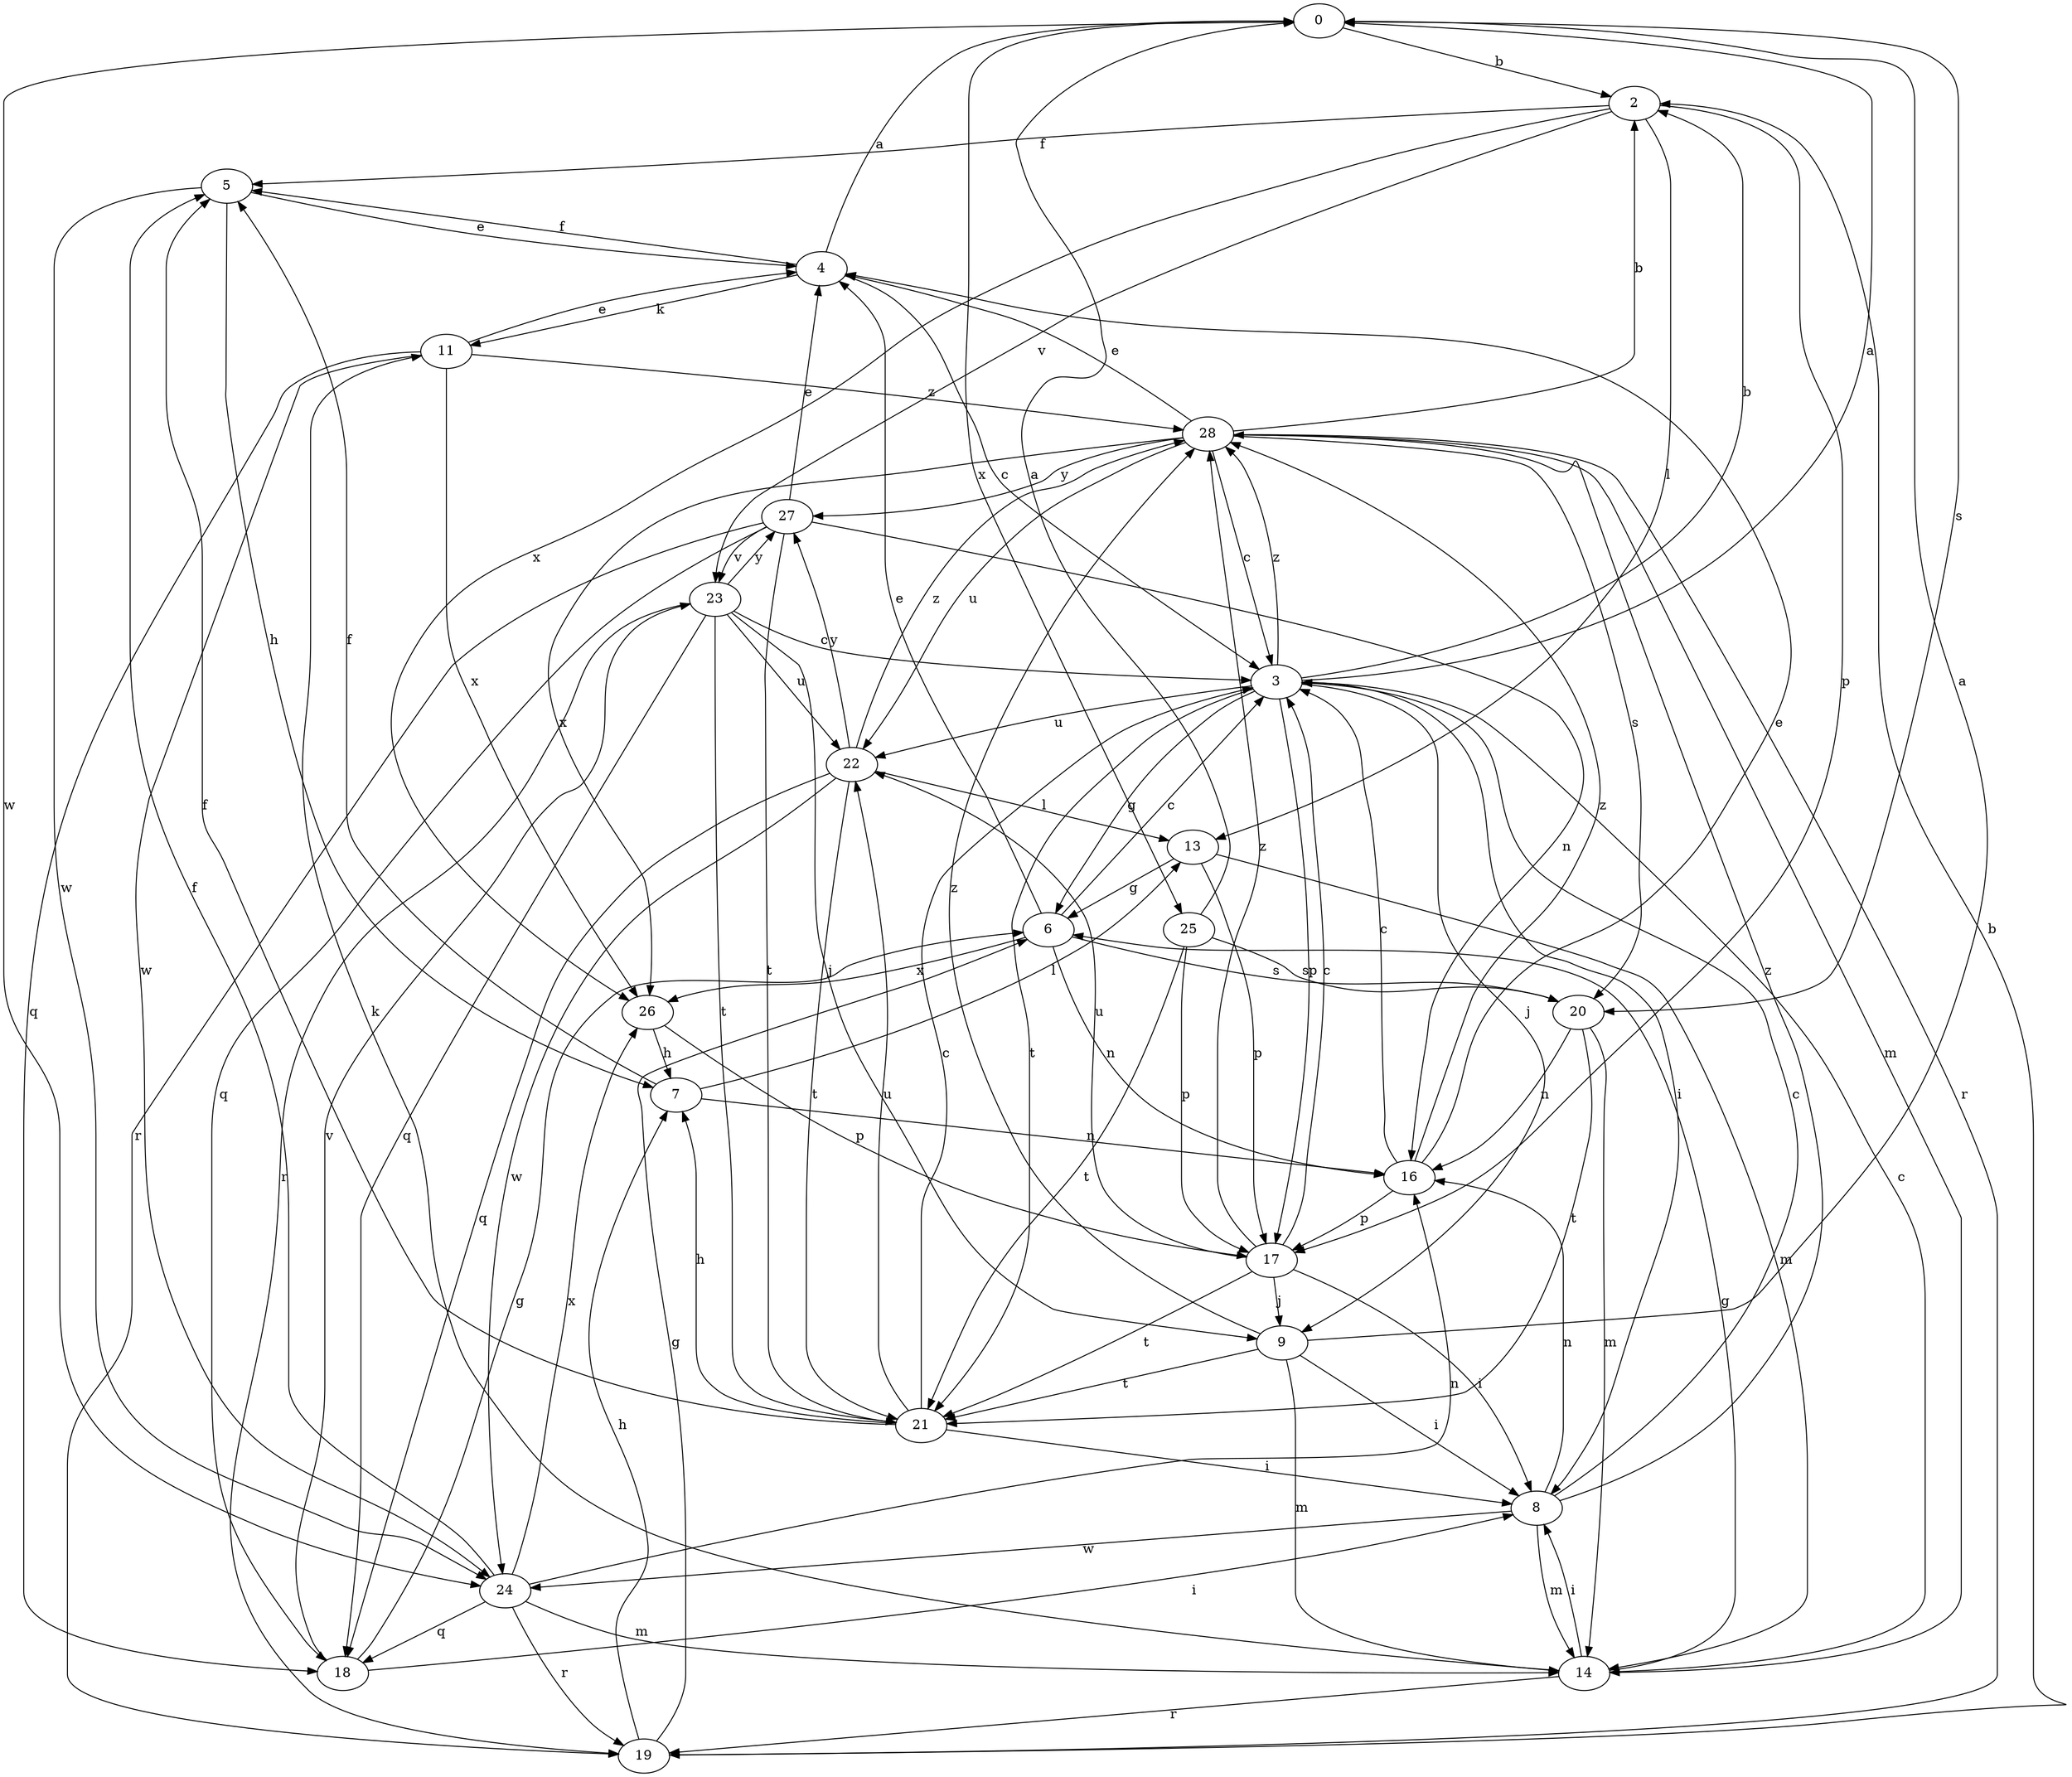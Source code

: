 strict digraph  {
0;
2;
3;
4;
5;
6;
7;
8;
9;
11;
13;
14;
16;
17;
18;
19;
20;
21;
22;
23;
24;
25;
26;
27;
28;
0 -> 2  [label=b];
0 -> 20  [label=s];
0 -> 24  [label=w];
0 -> 25  [label=x];
2 -> 5  [label=f];
2 -> 13  [label=l];
2 -> 17  [label=p];
2 -> 23  [label=v];
2 -> 26  [label=x];
3 -> 0  [label=a];
3 -> 2  [label=b];
3 -> 6  [label=g];
3 -> 8  [label=i];
3 -> 9  [label=j];
3 -> 17  [label=p];
3 -> 21  [label=t];
3 -> 22  [label=u];
3 -> 28  [label=z];
4 -> 0  [label=a];
4 -> 3  [label=c];
4 -> 5  [label=f];
4 -> 11  [label=k];
5 -> 4  [label=e];
5 -> 7  [label=h];
5 -> 24  [label=w];
6 -> 3  [label=c];
6 -> 4  [label=e];
6 -> 16  [label=n];
6 -> 20  [label=s];
6 -> 26  [label=x];
7 -> 5  [label=f];
7 -> 13  [label=l];
7 -> 16  [label=n];
8 -> 3  [label=c];
8 -> 14  [label=m];
8 -> 16  [label=n];
8 -> 24  [label=w];
8 -> 28  [label=z];
9 -> 0  [label=a];
9 -> 8  [label=i];
9 -> 14  [label=m];
9 -> 21  [label=t];
9 -> 28  [label=z];
11 -> 4  [label=e];
11 -> 18  [label=q];
11 -> 24  [label=w];
11 -> 26  [label=x];
11 -> 28  [label=z];
13 -> 6  [label=g];
13 -> 14  [label=m];
13 -> 17  [label=p];
14 -> 3  [label=c];
14 -> 6  [label=g];
14 -> 8  [label=i];
14 -> 11  [label=k];
14 -> 19  [label=r];
16 -> 3  [label=c];
16 -> 4  [label=e];
16 -> 17  [label=p];
16 -> 28  [label=z];
17 -> 3  [label=c];
17 -> 8  [label=i];
17 -> 9  [label=j];
17 -> 21  [label=t];
17 -> 22  [label=u];
17 -> 28  [label=z];
18 -> 6  [label=g];
18 -> 8  [label=i];
18 -> 23  [label=v];
19 -> 2  [label=b];
19 -> 6  [label=g];
19 -> 7  [label=h];
20 -> 14  [label=m];
20 -> 16  [label=n];
20 -> 21  [label=t];
21 -> 3  [label=c];
21 -> 5  [label=f];
21 -> 7  [label=h];
21 -> 8  [label=i];
21 -> 22  [label=u];
22 -> 13  [label=l];
22 -> 18  [label=q];
22 -> 21  [label=t];
22 -> 24  [label=w];
22 -> 27  [label=y];
22 -> 28  [label=z];
23 -> 3  [label=c];
23 -> 9  [label=j];
23 -> 18  [label=q];
23 -> 19  [label=r];
23 -> 21  [label=t];
23 -> 22  [label=u];
23 -> 27  [label=y];
24 -> 5  [label=f];
24 -> 14  [label=m];
24 -> 16  [label=n];
24 -> 18  [label=q];
24 -> 19  [label=r];
24 -> 26  [label=x];
25 -> 0  [label=a];
25 -> 17  [label=p];
25 -> 20  [label=s];
25 -> 21  [label=t];
26 -> 7  [label=h];
26 -> 17  [label=p];
27 -> 4  [label=e];
27 -> 16  [label=n];
27 -> 18  [label=q];
27 -> 19  [label=r];
27 -> 21  [label=t];
27 -> 23  [label=v];
28 -> 2  [label=b];
28 -> 3  [label=c];
28 -> 4  [label=e];
28 -> 14  [label=m];
28 -> 19  [label=r];
28 -> 20  [label=s];
28 -> 22  [label=u];
28 -> 26  [label=x];
28 -> 27  [label=y];
}
